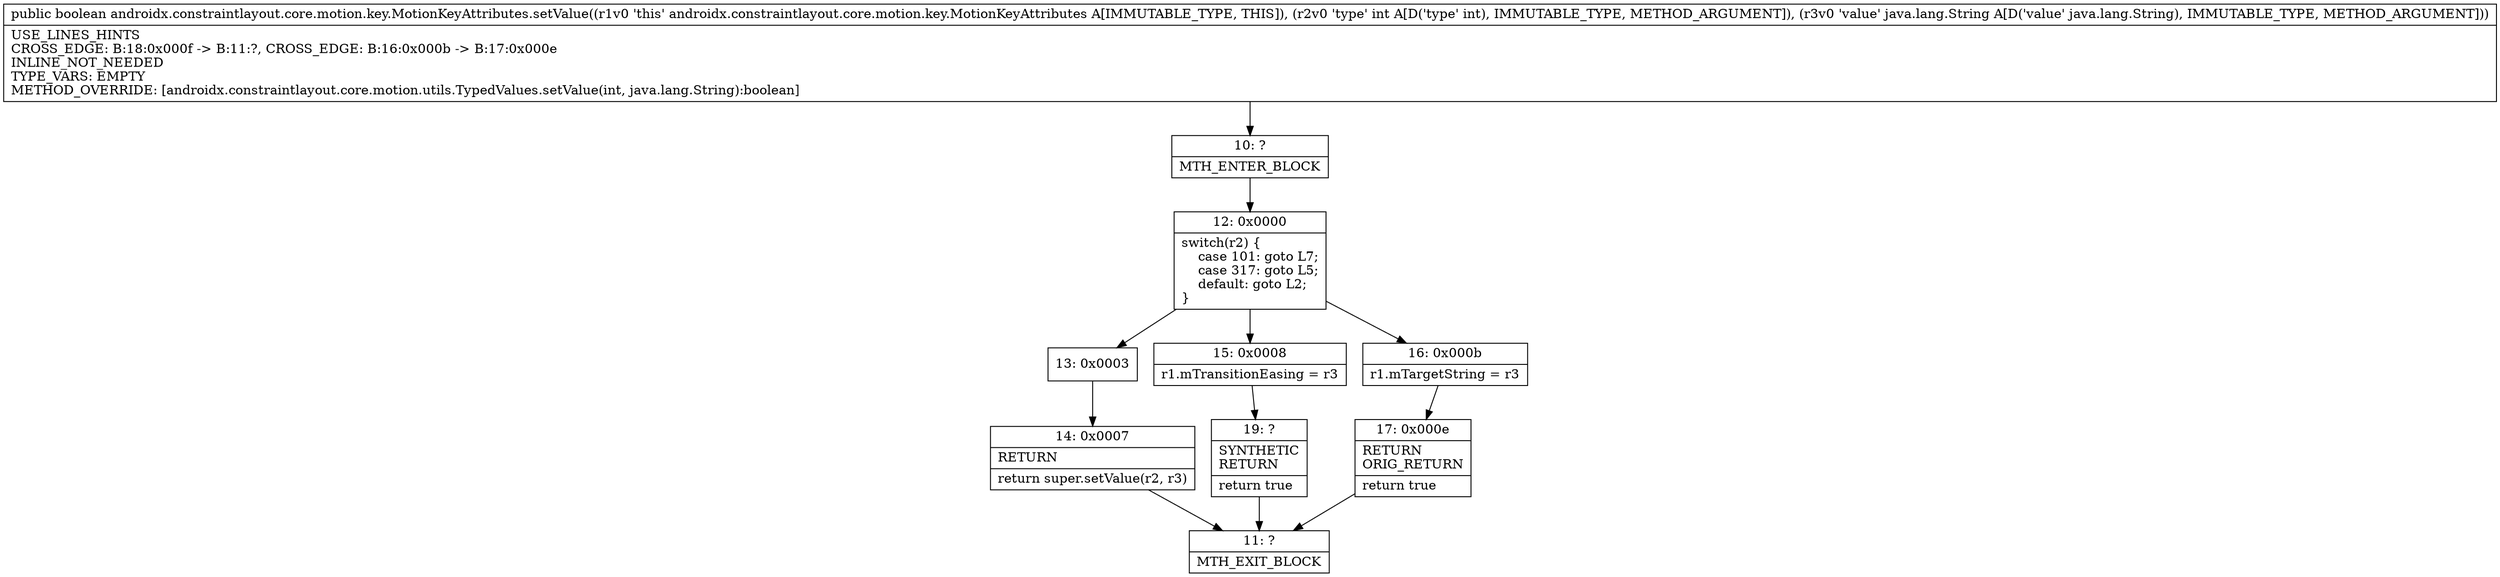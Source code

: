 digraph "CFG forandroidx.constraintlayout.core.motion.key.MotionKeyAttributes.setValue(ILjava\/lang\/String;)Z" {
Node_10 [shape=record,label="{10\:\ ?|MTH_ENTER_BLOCK\l}"];
Node_12 [shape=record,label="{12\:\ 0x0000|switch(r2) \{\l    case 101: goto L7;\l    case 317: goto L5;\l    default: goto L2;\l\}\l}"];
Node_13 [shape=record,label="{13\:\ 0x0003}"];
Node_14 [shape=record,label="{14\:\ 0x0007|RETURN\l|return super.setValue(r2, r3)\l}"];
Node_11 [shape=record,label="{11\:\ ?|MTH_EXIT_BLOCK\l}"];
Node_15 [shape=record,label="{15\:\ 0x0008|r1.mTransitionEasing = r3\l}"];
Node_19 [shape=record,label="{19\:\ ?|SYNTHETIC\lRETURN\l|return true\l}"];
Node_16 [shape=record,label="{16\:\ 0x000b|r1.mTargetString = r3\l}"];
Node_17 [shape=record,label="{17\:\ 0x000e|RETURN\lORIG_RETURN\l|return true\l}"];
MethodNode[shape=record,label="{public boolean androidx.constraintlayout.core.motion.key.MotionKeyAttributes.setValue((r1v0 'this' androidx.constraintlayout.core.motion.key.MotionKeyAttributes A[IMMUTABLE_TYPE, THIS]), (r2v0 'type' int A[D('type' int), IMMUTABLE_TYPE, METHOD_ARGUMENT]), (r3v0 'value' java.lang.String A[D('value' java.lang.String), IMMUTABLE_TYPE, METHOD_ARGUMENT]))  | USE_LINES_HINTS\lCROSS_EDGE: B:18:0x000f \-\> B:11:?, CROSS_EDGE: B:16:0x000b \-\> B:17:0x000e\lINLINE_NOT_NEEDED\lTYPE_VARS: EMPTY\lMETHOD_OVERRIDE: [androidx.constraintlayout.core.motion.utils.TypedValues.setValue(int, java.lang.String):boolean]\l}"];
MethodNode -> Node_10;Node_10 -> Node_12;
Node_12 -> Node_13;
Node_12 -> Node_15;
Node_12 -> Node_16;
Node_13 -> Node_14;
Node_14 -> Node_11;
Node_15 -> Node_19;
Node_19 -> Node_11;
Node_16 -> Node_17;
Node_17 -> Node_11;
}

